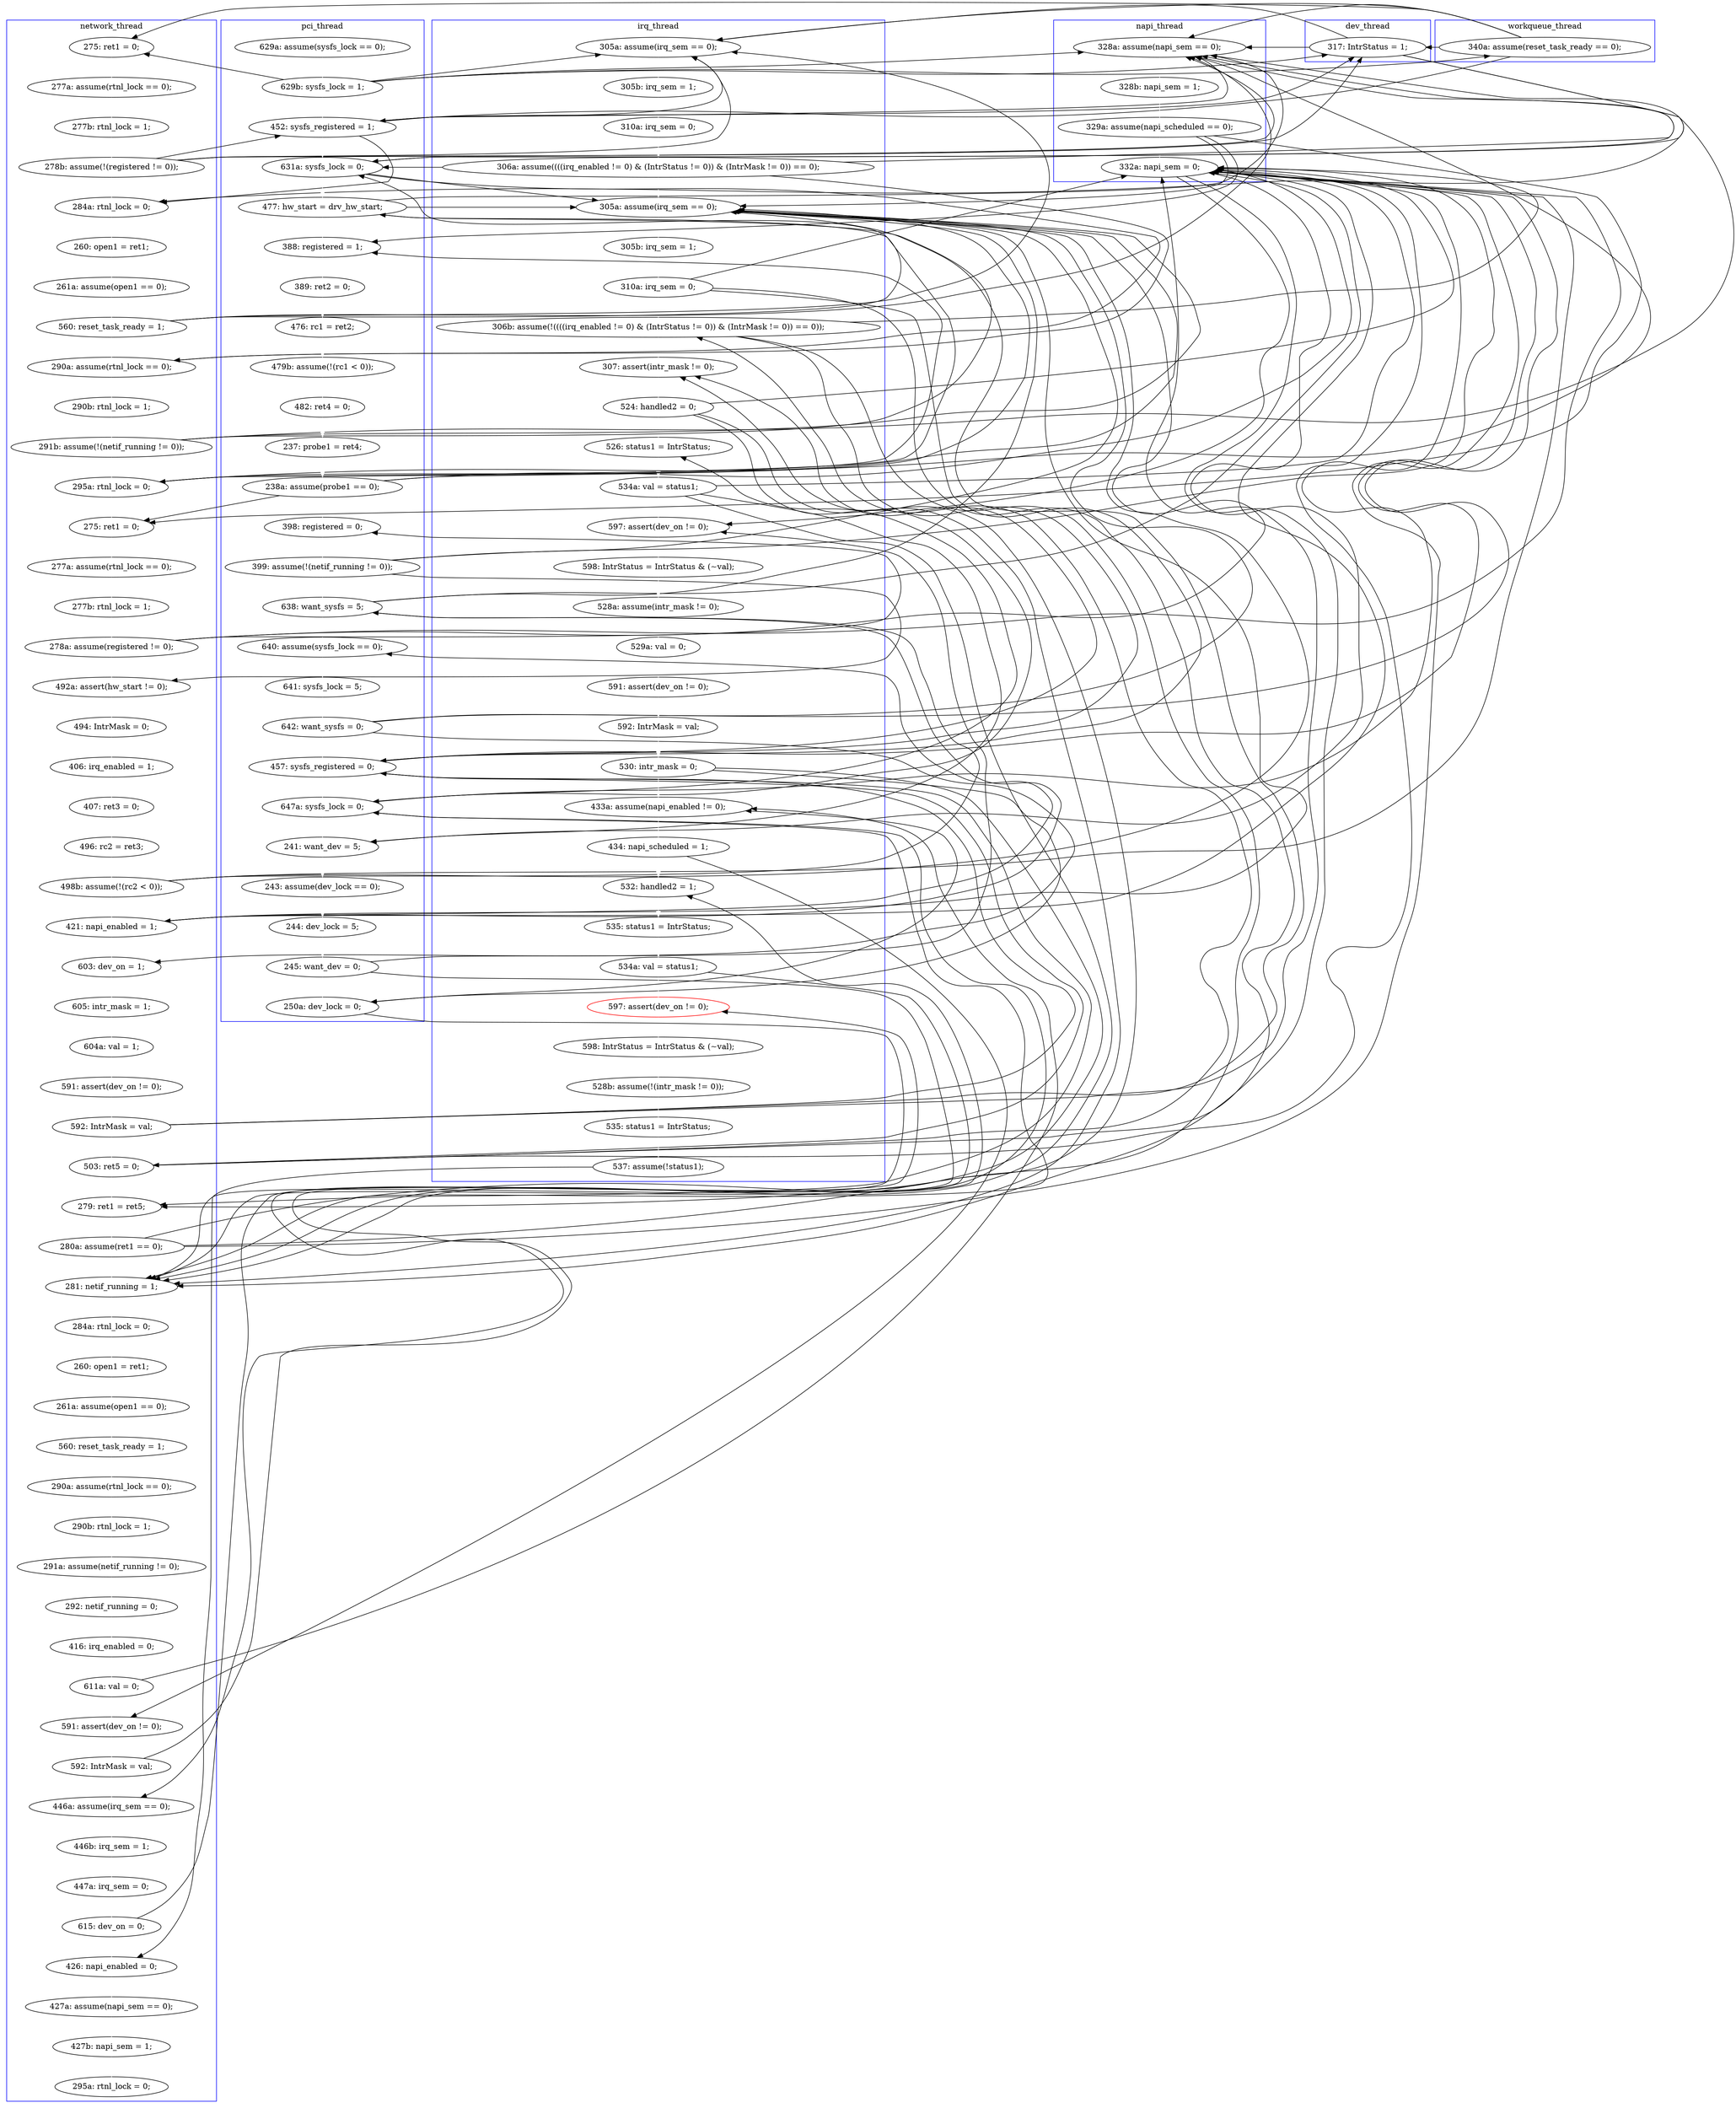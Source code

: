 digraph Counterexample {
	165 -> 167 [color = black, style = solid, constraint = false]
	204 -> 205 [color = white, style = solid]
	169 -> 193 [color = black, style = solid, constraint = false]
	69 -> 83 [color = white, style = solid]
	199 -> 200 [color = black, style = solid, constraint = false]
	114 -> 167 [color = black, style = solid, constraint = false]
	149 -> 152 [color = black, style = solid, constraint = false]
	59 -> 61 [color = black, style = solid, constraint = false]
	191 -> 200 [color = white, style = solid]
	262 -> 263 [color = black, style = solid, constraint = false]
	169 -> 172 [color = black, style = solid, constraint = false]
	186 -> 187 [color = black, style = solid, constraint = false]
	88 -> 96 [color = black, style = solid, constraint = false]
	129 -> 167 [color = black, style = solid, constraint = false]
	230 -> 231 [color = white, style = solid]
	180 -> 187 [color = black, style = solid, constraint = false]
	71 -> 72 [color = white, style = solid]
	167 -> 168 [color = white, style = solid]
	191 -> 213 [color = black, style = solid, constraint = false]
	175 -> 177 [color = black, style = solid, constraint = false]
	154 -> 155 [color = white, style = solid]
	263 -> 264 [color = white, style = solid]
	116 -> 123 [color = white, style = solid]
	156 -> 159 [color = black, style = solid, constraint = false]
	175 -> 187 [color = white, style = solid]
	173 -> 175 [color = black, style = solid, constraint = false]
	175 -> 193 [color = black, style = solid, constraint = false]
	187 -> 188 [color = black, style = solid, constraint = false]
	148 -> 149 [color = black, style = solid, constraint = false]
	99 -> 116 [color = black, style = solid, constraint = false]
	197 -> 198 [color = white, style = solid]
	193 -> 195 [color = black, style = solid, constraint = false]
	258 -> 259 [color = white, style = solid]
	126 -> 128 [color = black, style = solid, constraint = false]
	124 -> 126 [color = white, style = solid]
	188 -> 191 [color = white, style = solid]
	156 -> 175 [color = white, style = solid]
	129 -> 134 [color = black, style = solid, constraint = false]
	165 -> 172 [color = white, style = solid]
	216 -> 219 [color = white, style = solid]
	49 -> 71 [color = black, style = solid, constraint = false]
	95 -> 104 [color = black, style = solid, constraint = false]
	236 -> 241 [color = white, style = solid]
	177 -> 180 [color = white, style = solid]
	247 -> 257 [color = white, style = solid]
	52 -> 96 [color = black, style = solid, constraint = false]
	32 -> 96 [color = black, style = solid, constraint = false]
	213 -> 215 [color = white, style = solid]
	76 -> 96 [color = black, style = solid, constraint = false]
	44 -> 45 [color = white, style = solid]
	191 -> 195 [color = black, style = solid, constraint = false]
	76 -> 83 [color = black, style = solid, constraint = false]
	156 -> 193 [color = black, style = solid, constraint = false]
	187 -> 193 [color = black, style = solid, constraint = false]
	169 -> 175 [color = black, style = solid, constraint = false]
	249 -> 251 [color = white, style = solid]
	87 -> 88 [color = black, style = solid, constraint = false]
	49 -> 61 [color = white, style = solid]
	72 -> 74 [color = white, style = solid]
	59 -> 96 [color = black, style = solid, constraint = false]
	32 -> 71 [color = black, style = solid, constraint = false]
	247 -> 249 [color = black, style = solid, constraint = false]
	272 -> 276 [color = black, style = solid, constraint = false]
	187 -> 195 [color = white, style = solid]
	76 -> 167 [color = white, style = solid]
	199 -> 213 [color = black, style = solid, constraint = false]
	52 -> 71 [color = black, style = solid, constraint = false]
	161 -> 163 [color = white, style = solid]
	114 -> 193 [color = black, style = solid, constraint = false]
	40 -> 43 [color = black, style = solid, constraint = false]
	40 -> 52 [color = black, style = solid, constraint = false]
	152 -> 159 [color = white, style = solid]
	181 -> 186 [color = white, style = solid]
	210 -> 243 [color = white, style = solid]
	241 -> 243 [color = black, style = solid, constraint = false]
	49 -> 59 [color = black, style = solid, constraint = false]
	244 -> 246 [color = black, style = solid, constraint = false]
	186 -> 213 [color = black, style = solid, constraint = false]
	69 -> 96 [color = black, style = solid, constraint = false]
	268 -> 271 [color = white, style = solid]
	207 -> 208 [color = white, style = solid]
	165 -> 193 [color = black, style = solid, constraint = false]
	243 -> 244 [color = white, style = solid]
	254 -> 257 [color = black, style = solid, constraint = false]
	148 -> 167 [color = black, style = solid, constraint = false]
	40 -> 71 [color = black, style = solid, constraint = false]
	87 -> 167 [color = black, style = solid, constraint = false]
	32 -> 59 [color = black, style = solid, constraint = false]
	88 -> 95 [color = black, style = solid, constraint = false]
	277 -> 278 [color = white, style = solid]
	40 -> 96 [color = black, style = solid, constraint = false]
	208 -> 210 [color = white, style = solid]
	82 -> 96 [color = black, style = solid, constraint = false]
	168 -> 169 [color = white, style = solid]
	246 -> 247 [color = white, style = solid]
	52 -> 59 [color = black, style = solid, constraint = false]
	49 -> 96 [color = black, style = solid, constraint = false]
	210 -> 213 [color = black, style = solid, constraint = false]
	152 -> 167 [color = black, style = solid, constraint = false]
	49 -> 52 [color = black, style = solid, constraint = false]
	259 -> 262 [color = white, style = solid]
	82 -> 88 [color = white, style = solid]
	149 -> 193 [color = black, style = solid, constraint = false]
	105 -> 106 [color = white, style = solid]
	109 -> 110 [color = white, style = solid]
	223 -> 227 [color = white, style = solid]
	104 -> 105 [color = white, style = solid]
	215 -> 216 [color = white, style = solid]
	82 -> 83 [color = black, style = solid, constraint = false]
	278 -> 282 [color = white, style = solid]
	228 -> 230 [color = white, style = solid]
	99 -> 167 [color = black, style = solid, constraint = false]
	156 -> 167 [color = black, style = solid, constraint = false]
	129 -> 149 [color = white, style = solid]
	123 -> 124 [color = white, style = solid]
	65 -> 69 [color = white, style = solid]
	191 -> 193 [color = black, style = solid, constraint = false]
	110 -> 111 [color = white, style = solid]
	231 -> 236 [color = white, style = solid]
	128 -> 129 [color = white, style = solid]
	195 -> 197 [color = white, style = solid]
	193 -> 213 [color = black, style = solid, constraint = false]
	165 -> 175 [color = black, style = solid, constraint = false]
	32 -> 40 [color = black, style = solid, constraint = false]
	257 -> 258 [color = white, style = solid]
	180 -> 213 [color = white, style = solid]
	180 -> 181 [color = black, style = solid, constraint = false]
	172 -> 177 [color = white, style = solid]
	97 -> 99 [color = white, style = solid]
	160 -> 161 [color = white, style = solid]
	32 -> 43 [color = black, style = solid, constraint = false]
	193 -> 200 [color = black, style = solid, constraint = false]
	159 -> 160 [color = white, style = solid]
	59 -> 71 [color = black, style = solid, constraint = false]
	149 -> 167 [color = black, style = solid, constraint = false]
	201 -> 204 [color = white, style = solid]
	200 -> 201 [color = white, style = solid]
	114 -> 116 [color = black, style = solid, constraint = false]
	219 -> 223 [color = white, style = solid]
	74 -> 76 [color = white, style = solid]
	114 -> 128 [color = white, style = solid]
	82 -> 167 [color = black, style = solid, constraint = false]
	144 -> 145 [color = white, style = solid]
	210 -> 212 [color = black, style = solid, constraint = false]
	173 -> 177 [color = black, style = solid, constraint = false]
	180 -> 193 [color = black, style = solid, constraint = false]
	62 -> 65 [color = white, style = solid]
	69 -> 71 [color = black, style = solid, constraint = false]
	187 -> 213 [color = black, style = solid, constraint = false]
	241 -> 246 [color = white, style = solid]
	271 -> 272 [color = white, style = solid]
	129 -> 193 [color = black, style = solid, constraint = false]
	199 -> 212 [color = white, style = solid]
	173 -> 181 [color = white, style = solid]
	169 -> 173 [color = white, style = solid]
	43 -> 44 [color = white, style = solid]
	83 -> 84 [color = white, style = solid]
	136 -> 143 [color = white, style = solid]
	205 -> 207 [color = white, style = solid]
	143 -> 144 [color = white, style = solid]
	163 -> 165 [color = white, style = solid]
	88 -> 167 [color = black, style = solid, constraint = false]
	96 -> 97 [color = white, style = solid]
	95 -> 96 [color = black, style = solid, constraint = false]
	276 -> 277 [color = white, style = solid]
	172 -> 173 [color = black, style = solid, constraint = false]
	148 -> 152 [color = white, style = solid]
	148 -> 193 [color = black, style = solid, constraint = false]
	212 -> 243 [color = black, style = solid, constraint = false]
	212 -> 213 [color = black, style = solid, constraint = false]
	40 -> 59 [color = black, style = solid, constraint = false]
	172 -> 175 [color = black, style = solid, constraint = false]
	262 -> 276 [color = white, style = solid]
	254 -> 263 [color = white, style = solid]
	173 -> 193 [color = black, style = solid, constraint = false]
	84 -> 87 [color = white, style = solid]
	31 -> 32 [color = white, style = solid]
	251 -> 254 [color = white, style = solid]
	145 -> 148 [color = white, style = solid]
	134 -> 136 [color = white, style = solid]
	99 -> 193 [color = white, style = solid]
	61 -> 62 [color = white, style = solid]
	152 -> 154 [color = black, style = solid, constraint = false]
	152 -> 193 [color = black, style = solid, constraint = false]
	175 -> 181 [color = black, style = solid, constraint = false]
	87 -> 95 [color = white, style = solid]
	45 -> 49 [color = white, style = solid]
	52 -> 61 [color = black, style = solid, constraint = false]
	244 -> 249 [color = white, style = solid]
	95 -> 167 [color = black, style = solid, constraint = false]
	106 -> 109 [color = white, style = solid]
	111 -> 114 [color = white, style = solid]
	186 -> 188 [color = white, style = solid]
	69 -> 82 [color = black, style = solid, constraint = false]
	87 -> 96 [color = black, style = solid, constraint = false]
	264 -> 268 [color = white, style = solid]
	59 -> 82 [color = black, style = solid, constraint = false]
	126 -> 193 [color = black, style = solid, constraint = false]
	149 -> 154 [color = white, style = solid]
	95 -> 116 [color = white, style = solid]
	126 -> 167 [color = black, style = solid, constraint = false]
	186 -> 193 [color = black, style = solid, constraint = false]
	198 -> 199 [color = white, style = solid]
	76 -> 82 [color = black, style = solid, constraint = false]
	99 -> 104 [color = black, style = solid, constraint = false]
	126 -> 134 [color = white, style = solid]
	227 -> 228 [color = white, style = solid]
	52 -> 82 [color = white, style = solid]
	155 -> 156 [color = white, style = solid]
	32 -> 52 [color = white, style = solid]
	172 -> 193 [color = black, style = solid, constraint = false]
	88 -> 104 [color = white, style = solid]
	subgraph cluster7 {
		label = dev_thread
		color = blue
		59  [label = "317: IntrStatus = 1;"]
	}
	subgraph cluster5 {
		label = workqueue_thread
		color = blue
		40  [label = "340a: assume(reset_task_ready == 0);"]
	}
	subgraph cluster4 {
		label = napi_thread
		color = blue
		96  [label = "328a: assume(napi_sem == 0);"]
		99  [label = "329a: assume(napi_scheduled == 0);"]
		97  [label = "328b: napi_sem = 1;"]
		193  [label = "332a: napi_sem = 0;"]
	}
	subgraph cluster2 {
		label = network_thread
		color = blue
		246  [label = "591: assert(dev_on != 0);"]
		247  [label = "592: IntrMask = val;"]
		278  [label = "427b: napi_sem = 1;"]
		219  [label = "261a: assume(open1 == 0);"]
		177  [label = "279: ret1 = ret5;"]
		262  [label = "615: dev_on = 0;"]
		95  [label = "295a: rtnl_lock = 0;"]
		282  [label = "295a: rtnl_lock = 0;"]
		44  [label = "277a: assume(rtnl_lock == 0);"]
		145  [label = "496: rc2 = ret3;"]
		227  [label = "290a: assume(rtnl_lock == 0);"]
		143  [label = "406: irq_enabled = 1;"]
		65  [label = "261a: assume(open1 == 0);"]
		230  [label = "291a: assume(netif_running != 0);"]
		241  [label = "611a: val = 0;"]
		180  [label = "280a: assume(ret1 == 0);"]
		277  [label = "427a: assume(napi_sem == 0);"]
		213  [label = "281: netif_running = 1;"]
		159  [label = "603: dev_on = 1;"]
		136  [label = "494: IntrMask = 0;"]
		134  [label = "492a: assert(hw_start != 0);"]
		61  [label = "284a: rtnl_lock = 0;"]
		236  [label = "416: irq_enabled = 0;"]
		215  [label = "284a: rtnl_lock = 0;"]
		69  [label = "560: reset_task_ready = 1;"]
		123  [label = "277a: assume(rtnl_lock == 0);"]
		172  [label = "503: ret5 = 0;"]
		276  [label = "426: napi_enabled = 0;"]
		216  [label = "260: open1 = ret1;"]
		231  [label = "292: netif_running = 0;"]
		259  [label = "447a: irq_sem = 0;"]
		223  [label = "560: reset_task_ready = 1;"]
		258  [label = "446b: irq_sem = 1;"]
		124  [label = "277b: rtnl_lock = 1;"]
		83  [label = "290a: assume(rtnl_lock == 0);"]
		45  [label = "277b: rtnl_lock = 1;"]
		152  [label = "421: napi_enabled = 1;"]
		126  [label = "278a: assume(registered != 0);"]
		148  [label = "498b: assume(!(rc2 < 0));"]
		62  [label = "260: open1 = ret1;"]
		87  [label = "291b: assume(!(netif_running != 0));"]
		84  [label = "290b: rtnl_lock = 1;"]
		257  [label = "446a: assume(irq_sem == 0);"]
		161  [label = "604a: val = 1;"]
		160  [label = "605: intr_mask = 1;"]
		144  [label = "407: ret3 = 0;"]
		49  [label = "278b: assume(!(registered != 0));"]
		165  [label = "592: IntrMask = val;"]
		228  [label = "290b: rtnl_lock = 1;"]
		116  [label = "275: ret1 = 0;"]
		43  [label = "275: ret1 = 0;"]
		163  [label = "591: assert(dev_on != 0);"]
	}
	subgraph cluster1 {
		label = pci_thread
		color = blue
		129  [label = "399: assume(!(netif_running != 0));"]
		104  [label = "388: registered = 1;"]
		109  [label = "479b: assume(!(rc1 < 0));"]
		31  [label = "629a: assume(sysfs_lock == 0);"]
		88  [label = "477: hw_start = drv_hw_start;"]
		212  [label = "250a: dev_lock = 0;"]
		199  [label = "245: want_dev = 0;"]
		195  [label = "241: want_dev = 5;"]
		187  [label = "647a: sysfs_lock = 0;"]
		128  [label = "398: registered = 0;"]
		198  [label = "244: dev_lock = 5;"]
		114  [label = "238a: assume(probe1 == 0);"]
		149  [label = "638: want_sysfs = 5;"]
		52  [label = "452: sysfs_registered = 1;"]
		154  [label = "640: assume(sysfs_lock == 0);"]
		106  [label = "476: rc1 = ret2;"]
		32  [label = "629b: sysfs_lock = 1;"]
		111  [label = "237: probe1 = ret4;"]
		175  [label = "457: sysfs_registered = 0;"]
		197  [label = "243: assume(dev_lock == 0);"]
		155  [label = "641: sysfs_lock = 5;"]
		110  [label = "482: ret4 = 0;"]
		82  [label = "631a: sysfs_lock = 0;"]
		156  [label = "642: want_sysfs = 0;"]
		105  [label = "389: ret2 = 0;"]
	}
	subgraph cluster3 {
		label = irq_thread
		color = blue
		204  [label = "528a: assume(intr_mask != 0);"]
		201  [label = "598: IntrStatus = IntrStatus & (~val);"]
		173  [label = "306b: assume(!((((irq_enabled != 0) & (IntrStatus != 0)) & (IntrMask != 0)) == 0));"]
		249  [label = "532: handled2 = 1;"]
		243  [label = "433a: assume(napi_enabled != 0);"]
		251  [label = "535: status1 = IntrStatus;"]
		76  [label = "306a: assume((((irq_enabled != 0) & (IntrStatus != 0)) & (IntrMask != 0)) == 0);"]
		244  [label = "434: napi_scheduled = 1;"]
		205  [label = "529a: val = 0;"]
		167  [label = "305a: assume(irq_sem == 0);"]
		186  [label = "524: handled2 = 0;"]
		191  [label = "534a: val = status1;"]
		168  [label = "305b: irq_sem = 1;"]
		254  [label = "534a: val = status1;"]
		169  [label = "310a: irq_sem = 0;"]
		200  [label = "597: assert(dev_on != 0);"]
		207  [label = "591: assert(dev_on != 0);"]
		210  [label = "530: intr_mask = 0;"]
		263  [label = "597: assert(dev_on != 0);", color = red]
		208  [label = "592: IntrMask = val;"]
		71  [label = "305a: assume(irq_sem == 0);"]
		188  [label = "526: status1 = IntrStatus;"]
		272  [label = "537: assume(!status1);"]
		74  [label = "310a: irq_sem = 0;"]
		268  [label = "528b: assume(!(intr_mask != 0));"]
		271  [label = "535: status1 = IntrStatus;"]
		181  [label = "307: assert(intr_mask != 0);"]
		72  [label = "305b: irq_sem = 1;"]
		264  [label = "598: IntrStatus = IntrStatus & (~val);"]
	}
}